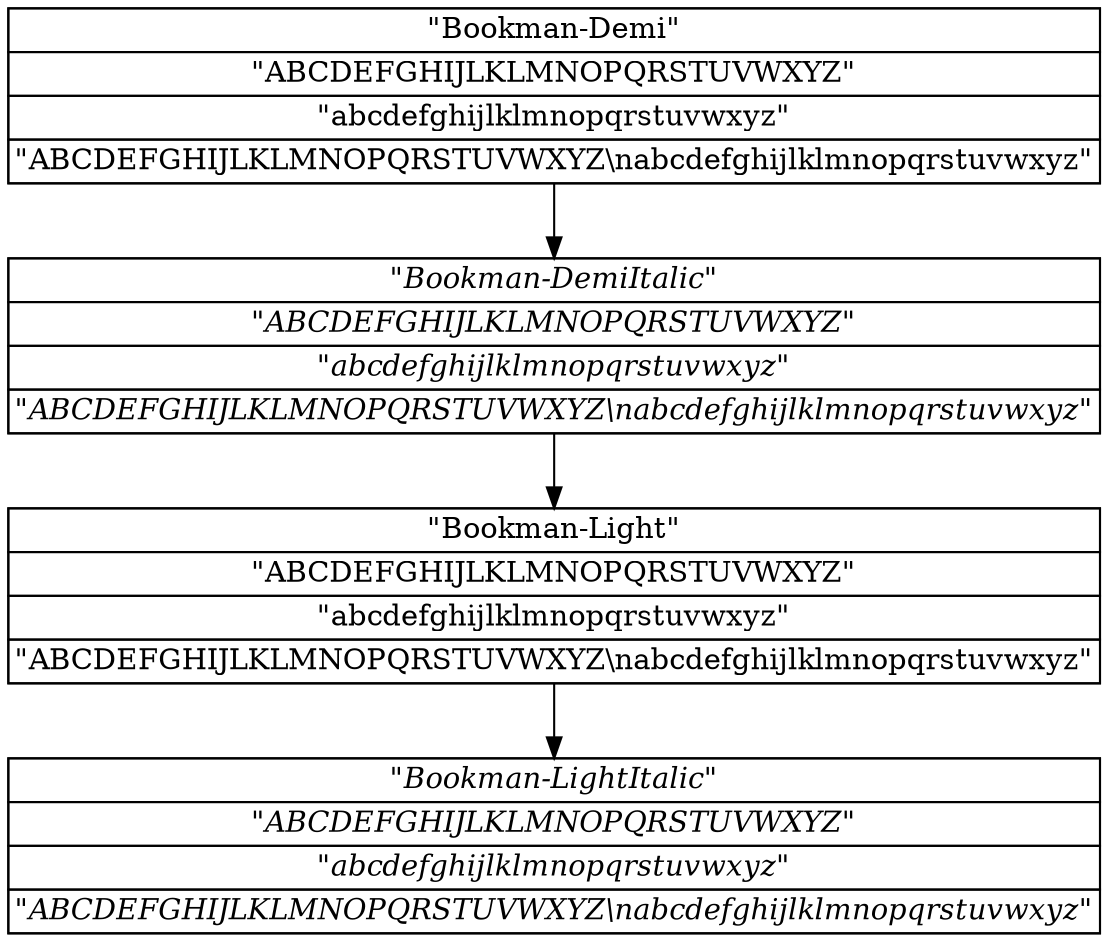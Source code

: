 digraph{
	5 -> 6 -> 7 -> 8;
5[ fontname="Bookman-Demi" shape=box width=0 height=0 margin="0,0"
	label=<<TABLE BORDER="0" CELLBORDER="1" CELLSPACING="0">
	<TR><TD>"Bookman-Demi"</TD></TR>
	<TR><TD>"ABCDEFGHIJLKLMNOPQRSTUVWXYZ"</TD></TR>
	<TR><TD>"abcdefghijlklmnopqrstuvwxyz"</TD></TR>
	<TR><TD>"ABCDEFGHIJLKLMNOPQRSTUVWXYZ\nabcdefghijlklmnopqrstuvwxyz"</TD></TR>
	</TABLE>>];

6[ fontname="Bookman-DemiItalic" shape=box width=0 height=0 margin="0,0"
	label=<<TABLE BORDER="0" CELLBORDER="1" CELLSPACING="0">
	<TR><TD>"Bookman-DemiItalic"</TD></TR>
	<TR><TD>"ABCDEFGHIJLKLMNOPQRSTUVWXYZ"</TD></TR>
	<TR><TD>"abcdefghijlklmnopqrstuvwxyz"</TD></TR>
	<TR><TD>"ABCDEFGHIJLKLMNOPQRSTUVWXYZ\nabcdefghijlklmnopqrstuvwxyz"</TD></TR>
	</TABLE>>];

7[ fontname="Bookman-Light" shape=box width=0 height=0 margin="0,0"
	label=<<TABLE BORDER="0" CELLBORDER="1" CELLSPACING="0">
	<TR><TD>"Bookman-Light"</TD></TR>
	<TR><TD>"ABCDEFGHIJLKLMNOPQRSTUVWXYZ"</TD></TR>
	<TR><TD>"abcdefghijlklmnopqrstuvwxyz"</TD></TR>
	<TR><TD>"ABCDEFGHIJLKLMNOPQRSTUVWXYZ\nabcdefghijlklmnopqrstuvwxyz"</TD></TR>
	</TABLE>>];

8[ fontname="Bookman-LightItalic" shape=box width=0 height=0 margin="0,0"
	label=<<TABLE BORDER="0" CELLBORDER="1" CELLSPACING="0">
	<TR><TD>"Bookman-LightItalic"</TD></TR>
	<TR><TD>"ABCDEFGHIJLKLMNOPQRSTUVWXYZ"</TD></TR>
	<TR><TD>"abcdefghijlklmnopqrstuvwxyz"</TD></TR>
	<TR><TD>"ABCDEFGHIJLKLMNOPQRSTUVWXYZ\nabcdefghijlklmnopqrstuvwxyz"</TD></TR>
	</TABLE>>];

}
